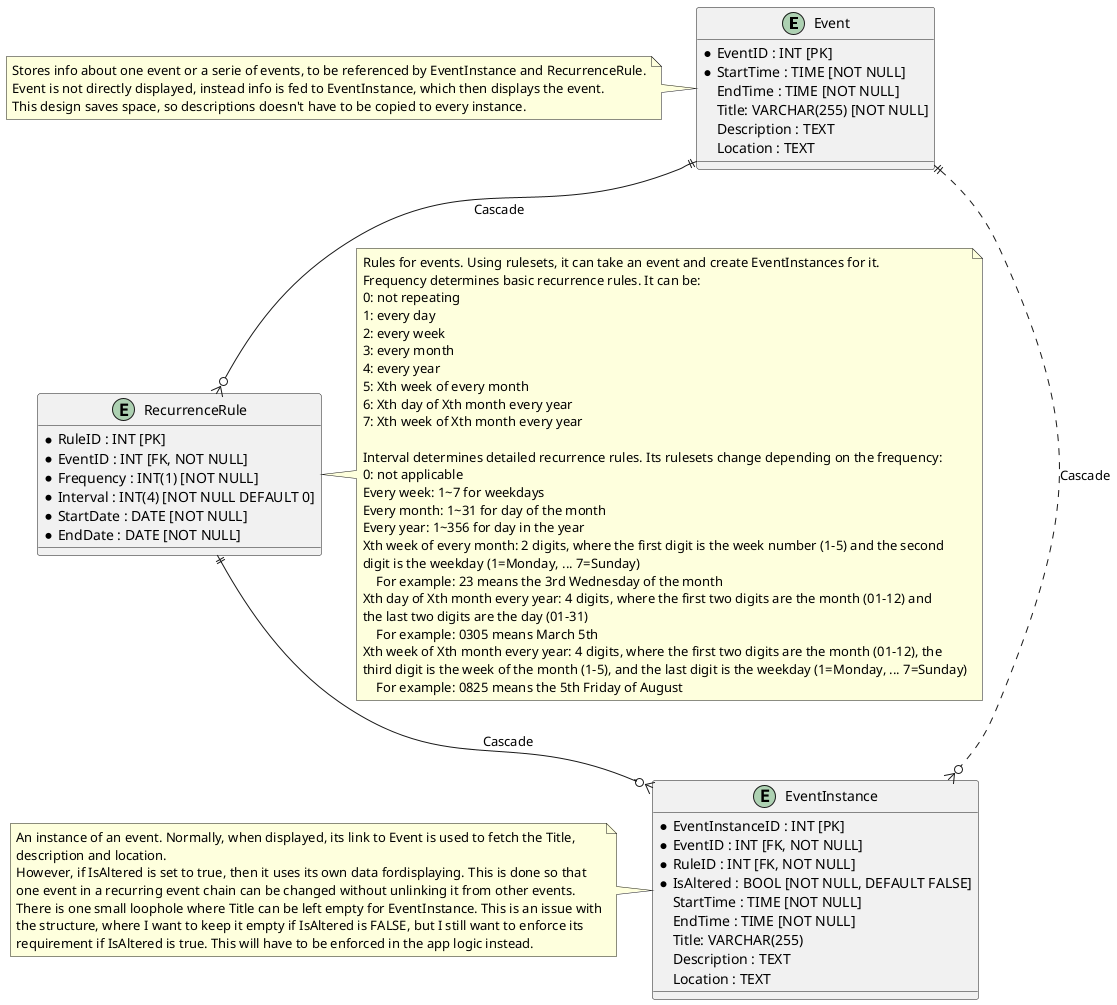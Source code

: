 @startuml CalenderApp ER diagram

entity "Event" as Event {
    *EventID : INT [PK]
    *StartTime : TIME [NOT NULL]
    EndTime : TIME [NOT NULL]
    {field} Title: VARCHAR(255) [NOT NULL]
    Description : TEXT
    Location : TEXT
}
note left of Event
Stores info about one event or a serie of events, to be referenced by EventInstance and RecurrenceRule.
Event is not directly displayed, instead info is fed to EventInstance, which then displays the event.
This design saves space, so descriptions doesn't have to be copied to every instance.
end note

entity "RecurrenceRule" as RecurrenceRule {
    *RuleID : INT [PK]
    *EventID : INT [FK, NOT NULL]
    {field} *Frequency : INT(1) [NOT NULL]
    {field}*Interval : INT(4) [NOT NULL DEFAULT 0]
    *StartDate : DATE [NOT NULL]
    *EndDate : DATE [NOT NULL]
}
note left of RecurrenceRule
Rules for events. Using rulesets, it can take an event and create EventInstances for it.
Frequency determines basic recurrence rules. It can be:
0: not repeating
1: every day
2: every week
3: every month
4: every year
5: Xth week of every month
6: Xth day of Xth month every year
7: Xth week of Xth month every year

Interval determines detailed recurrence rules. Its rulesets change depending on the frequency:
0: not applicable
Every week: 1~7 for weekdays
Every month: 1~31 for day of the month
Every year: 1~356 for day in the year
Xth week of every month: 2 digits, where the first digit is the week number (1-5) and the second
digit is the weekday (1=Monday, ... 7=Sunday)
    For example: 23 means the 3rd Wednesday of the month
Xth day of Xth month every year: 4 digits, where the first two digits are the month (01-12) and
the last two digits are the day (01-31)
    For example: 0305 means March 5th
Xth week of Xth month every year: 4 digits, where the first two digits are the month (01-12), the
third digit is the week of the month (1-5), and the last digit is the weekday (1=Monday, ... 7=Sunday)
    For example: 0825 means the 5th Friday of August
end note

entity "EventInstance" as EventInstance {
    *EventInstanceID : INT [PK]
    *EventID : INT [FK, NOT NULL]
    *RuleID : INT [FK, NOT NULL]
    *IsAltered : BOOL [NOT NULL, DEFAULT FALSE]
    StartTime : TIME [NOT NULL]
    EndTime : TIME [NOT NULL]
    {field} Title: VARCHAR(255)
    Description : TEXT
    Location : TEXT
}
note left of EventInstance
An instance of an event. Normally, when displayed, its link to Event is used to fetch the Title, 
description and location. 
However, if IsAltered is set to true, then it uses its own data fordisplaying. This is done so that 
one event in a recurring event chain can be changed without unlinking it from other events.
There is one small loophole where Title can be left empty for EventInstance. This is an issue with
the structure, where I want to keep it empty if IsAltered is FALSE, but I still want to enforce its
requirement if IsAltered is true. This will have to be enforced in the app logic instead.
end note

Event ||--o{ RecurrenceRule : "Cascade"
Event ||..o{ EventInstance : "Cascade"
RecurrenceRule ||--o{ EventInstance : "Cascade"

@enduml
